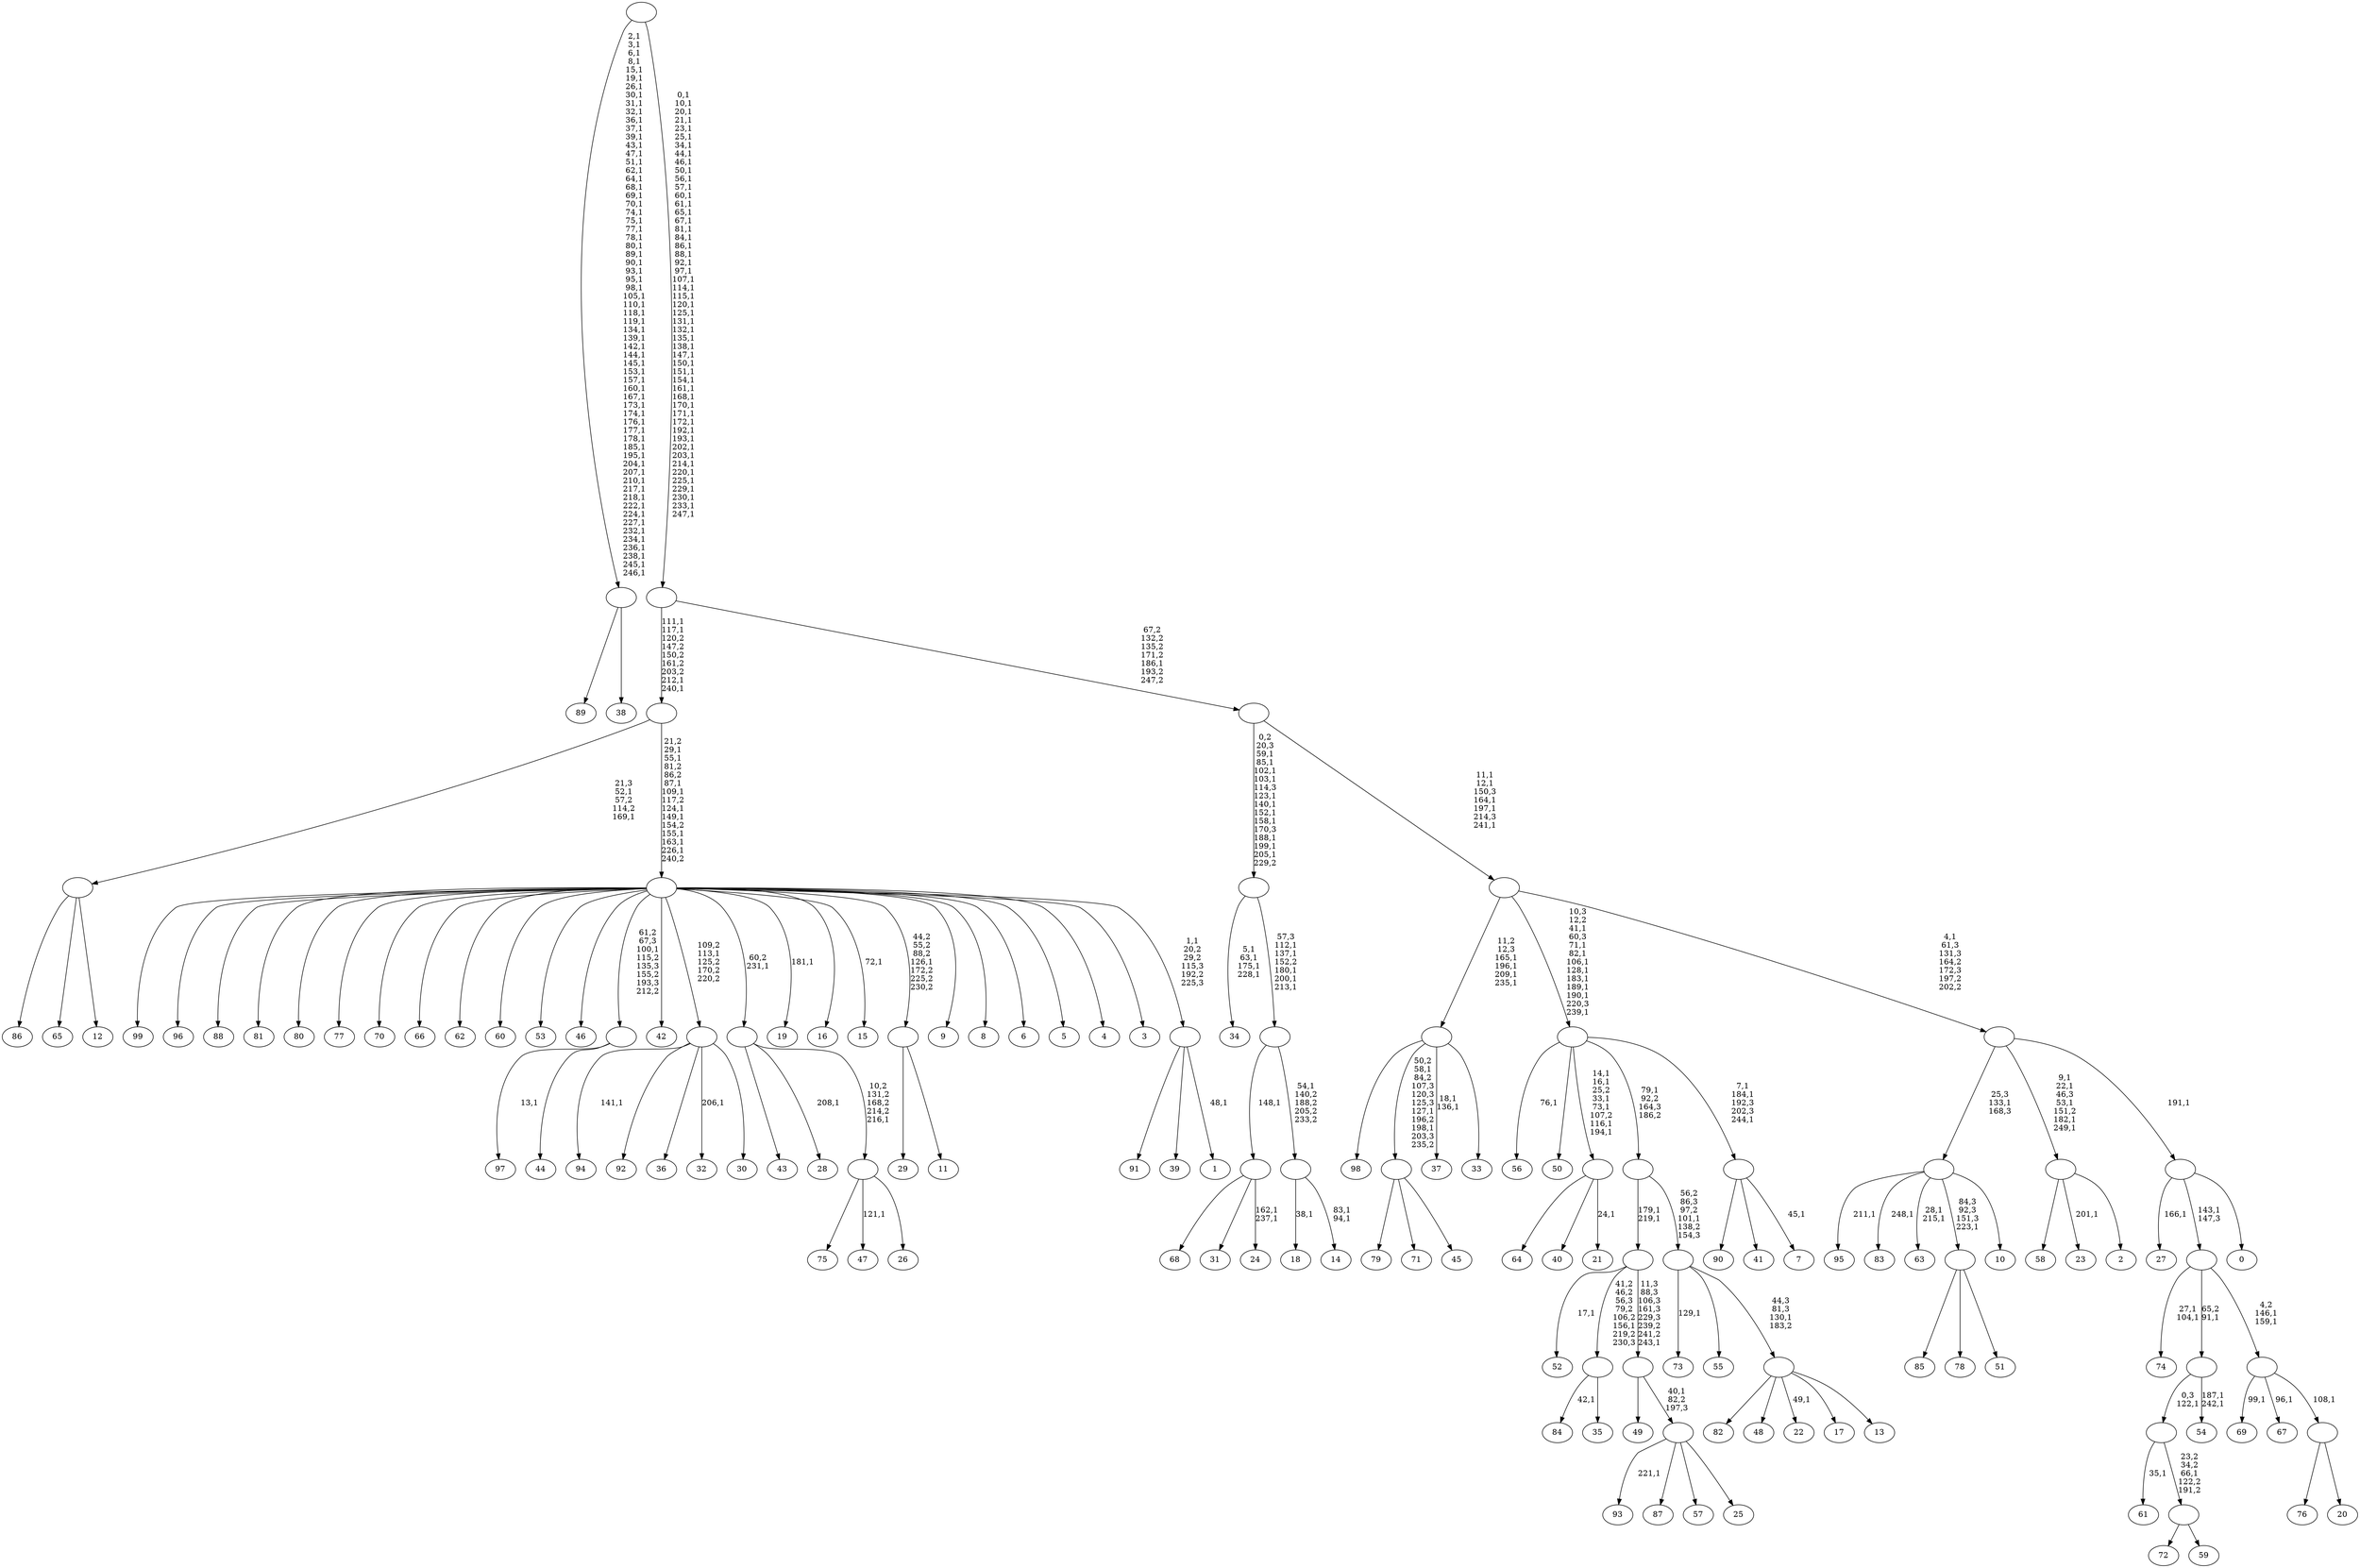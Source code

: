 digraph T {
	350 [label="99"]
	349 [label="98"]
	348 [label="97"]
	346 [label="96"]
	345 [label="95"]
	343 [label="94"]
	341 [label="93"]
	339 [label="92"]
	338 [label="91"]
	337 [label="90"]
	336 [label="89"]
	335 [label="88"]
	334 [label="87"]
	333 [label="86"]
	332 [label="85"]
	331 [label="84"]
	329 [label="83"]
	327 [label="82"]
	326 [label="81"]
	325 [label="80"]
	324 [label="79"]
	323 [label="78"]
	322 [label="77"]
	321 [label="76"]
	320 [label="75"]
	319 [label="74"]
	316 [label="73"]
	314 [label="72"]
	313 [label="71"]
	312 [label="70"]
	311 [label="69"]
	309 [label="68"]
	308 [label="67"]
	306 [label="66"]
	305 [label="65"]
	304 [label="64"]
	303 [label="63"]
	300 [label="62"]
	299 [label="61"]
	297 [label="60"]
	296 [label="59"]
	295 [label=""]
	294 [label=""]
	293 [label="58"]
	292 [label="57"]
	291 [label="56"]
	289 [label="55"]
	288 [label="54"]
	285 [label=""]
	284 [label="53"]
	283 [label="52"]
	281 [label="51"]
	280 [label=""]
	279 [label="50"]
	278 [label="49"]
	277 [label="48"]
	276 [label="47"]
	274 [label="46"]
	273 [label="45"]
	272 [label=""]
	269 [label="44"]
	268 [label=""]
	267 [label="43"]
	266 [label="42"]
	265 [label="41"]
	264 [label="40"]
	263 [label="39"]
	262 [label="38"]
	261 [label=""]
	196 [label="37"]
	193 [label="36"]
	192 [label="35"]
	191 [label=""]
	190 [label="34"]
	185 [label="33"]
	184 [label=""]
	180 [label="32"]
	178 [label="31"]
	177 [label="30"]
	176 [label=""]
	175 [label="29"]
	174 [label="28"]
	172 [label="27"]
	170 [label="26"]
	169 [label=""]
	168 [label=""]
	167 [label="25"]
	166 [label=""]
	165 [label=""]
	164 [label=""]
	162 [label="24"]
	159 [label=""]
	158 [label="23"]
	156 [label="22"]
	154 [label="21"]
	152 [label=""]
	146 [label="20"]
	145 [label=""]
	144 [label=""]
	142 [label=""]
	141 [label="19"]
	139 [label="18"]
	137 [label="17"]
	136 [label="16"]
	135 [label="15"]
	133 [label="14"]
	130 [label=""]
	129 [label=""]
	124 [label=""]
	113 [label="13"]
	112 [label=""]
	111 [label=""]
	110 [label=""]
	109 [label="12"]
	108 [label=""]
	106 [label="11"]
	105 [label=""]
	104 [label="10"]
	103 [label=""]
	102 [label="9"]
	101 [label="8"]
	100 [label="7"]
	98 [label=""]
	95 [label=""]
	86 [label="6"]
	85 [label="5"]
	84 [label="4"]
	83 [label="3"]
	82 [label="2"]
	81 [label=""]
	76 [label="1"]
	74 [label=""]
	73 [label=""]
	64 [label=""]
	60 [label="0"]
	59 [label=""]
	58 [label=""]
	57 [label=""]
	52 [label=""]
	51 [label=""]
	0 [label=""]
	295 -> 314 [label=""]
	295 -> 296 [label=""]
	294 -> 299 [label="35,1"]
	294 -> 295 [label="23,2\n34,2\n66,1\n122,2\n191,2"]
	285 -> 288 [label="187,1\n242,1"]
	285 -> 294 [label="0,3\n122,1"]
	280 -> 332 [label=""]
	280 -> 323 [label=""]
	280 -> 281 [label=""]
	272 -> 324 [label=""]
	272 -> 313 [label=""]
	272 -> 273 [label=""]
	268 -> 348 [label="13,1"]
	268 -> 269 [label=""]
	261 -> 336 [label=""]
	261 -> 262 [label=""]
	191 -> 331 [label="42,1"]
	191 -> 192 [label=""]
	184 -> 196 [label="18,1\n136,1"]
	184 -> 272 [label="50,2\n58,1\n84,2\n107,3\n120,3\n125,3\n127,1\n196,2\n198,1\n203,3\n235,2"]
	184 -> 349 [label=""]
	184 -> 185 [label=""]
	176 -> 180 [label="206,1"]
	176 -> 343 [label="141,1"]
	176 -> 339 [label=""]
	176 -> 193 [label=""]
	176 -> 177 [label=""]
	169 -> 276 [label="121,1"]
	169 -> 320 [label=""]
	169 -> 170 [label=""]
	168 -> 174 [label="208,1"]
	168 -> 267 [label=""]
	168 -> 169 [label="10,2\n131,2\n168,2\n214,2\n216,1"]
	166 -> 341 [label="221,1"]
	166 -> 334 [label=""]
	166 -> 292 [label=""]
	166 -> 167 [label=""]
	165 -> 278 [label=""]
	165 -> 166 [label="40,1\n82,2\n197,3"]
	164 -> 283 [label="17,1"]
	164 -> 191 [label="41,2\n46,2\n56,3\n79,2\n106,2\n156,1\n219,2\n230,3"]
	164 -> 165 [label="11,3\n88,3\n106,3\n161,3\n229,3\n239,2\n241,2\n243,1"]
	159 -> 162 [label="162,1\n237,1"]
	159 -> 309 [label=""]
	159 -> 178 [label=""]
	152 -> 154 [label="24,1"]
	152 -> 304 [label=""]
	152 -> 264 [label=""]
	145 -> 321 [label=""]
	145 -> 146 [label=""]
	144 -> 308 [label="96,1"]
	144 -> 311 [label="99,1"]
	144 -> 145 [label="108,1"]
	142 -> 144 [label="4,2\n146,1\n159,1"]
	142 -> 319 [label="27,1\n104,1"]
	142 -> 285 [label="65,2\n91,1"]
	130 -> 133 [label="83,1\n94,1"]
	130 -> 139 [label="38,1"]
	129 -> 159 [label="148,1"]
	129 -> 130 [label="54,1\n140,2\n188,2\n205,2\n233,2"]
	124 -> 129 [label="57,3\n112,1\n137,1\n152,2\n180,1\n200,1\n213,1"]
	124 -> 190 [label="5,1\n63,1\n175,1\n228,1"]
	112 -> 156 [label="49,1"]
	112 -> 327 [label=""]
	112 -> 277 [label=""]
	112 -> 137 [label=""]
	112 -> 113 [label=""]
	111 -> 316 [label="129,1"]
	111 -> 289 [label=""]
	111 -> 112 [label="44,3\n81,3\n130,1\n183,2"]
	110 -> 164 [label="179,1\n219,1"]
	110 -> 111 [label="56,2\n86,3\n97,2\n101,1\n138,2\n154,3"]
	108 -> 333 [label=""]
	108 -> 305 [label=""]
	108 -> 109 [label=""]
	105 -> 175 [label=""]
	105 -> 106 [label=""]
	103 -> 303 [label="28,1\n215,1"]
	103 -> 329 [label="248,1"]
	103 -> 345 [label="211,1"]
	103 -> 280 [label="84,3\n92,3\n151,3\n223,1"]
	103 -> 104 [label=""]
	98 -> 100 [label="45,1"]
	98 -> 337 [label=""]
	98 -> 265 [label=""]
	95 -> 98 [label="7,1\n184,1\n192,3\n202,3\n244,1"]
	95 -> 152 [label="14,1\n16,1\n25,2\n33,1\n73,1\n107,2\n116,1\n194,1"]
	95 -> 291 [label="76,1"]
	95 -> 279 [label=""]
	95 -> 110 [label="79,1\n92,2\n164,3\n186,2"]
	81 -> 158 [label="201,1"]
	81 -> 293 [label=""]
	81 -> 82 [label=""]
	74 -> 76 [label="48,1"]
	74 -> 338 [label=""]
	74 -> 263 [label=""]
	73 -> 135 [label="72,1"]
	73 -> 141 [label="181,1"]
	73 -> 350 [label=""]
	73 -> 346 [label=""]
	73 -> 335 [label=""]
	73 -> 326 [label=""]
	73 -> 325 [label=""]
	73 -> 322 [label=""]
	73 -> 312 [label=""]
	73 -> 306 [label=""]
	73 -> 300 [label=""]
	73 -> 297 [label=""]
	73 -> 284 [label=""]
	73 -> 274 [label=""]
	73 -> 268 [label="61,2\n67,3\n100,1\n115,2\n135,3\n155,2\n193,3\n212,2"]
	73 -> 266 [label=""]
	73 -> 176 [label="109,2\n113,1\n125,2\n170,2\n220,2"]
	73 -> 168 [label="60,2\n231,1"]
	73 -> 136 [label=""]
	73 -> 105 [label="44,2\n55,2\n88,2\n126,1\n172,2\n225,2\n230,2"]
	73 -> 102 [label=""]
	73 -> 101 [label=""]
	73 -> 86 [label=""]
	73 -> 85 [label=""]
	73 -> 84 [label=""]
	73 -> 83 [label=""]
	73 -> 74 [label="1,1\n20,2\n29,2\n115,3\n192,2\n225,3"]
	64 -> 73 [label="21,2\n29,1\n55,1\n81,2\n86,2\n87,1\n109,1\n117,2\n124,1\n149,1\n154,2\n155,1\n163,1\n226,1\n240,2"]
	64 -> 108 [label="21,3\n52,1\n57,2\n114,2\n169,1"]
	59 -> 172 [label="166,1"]
	59 -> 142 [label="143,1\n147,3"]
	59 -> 60 [label=""]
	58 -> 81 [label="9,1\n22,1\n46,3\n53,1\n151,2\n182,1\n249,1"]
	58 -> 103 [label="25,3\n133,1\n168,3"]
	58 -> 59 [label="191,1"]
	57 -> 95 [label="10,3\n12,2\n41,1\n60,3\n71,1\n82,1\n106,1\n128,1\n183,1\n189,1\n190,1\n220,3\n239,1"]
	57 -> 184 [label="11,2\n12,3\n165,1\n196,1\n209,1\n235,1"]
	57 -> 58 [label="4,1\n61,3\n131,3\n164,2\n172,3\n197,2\n202,2"]
	52 -> 57 [label="11,1\n12,1\n150,3\n164,1\n197,1\n214,3\n241,1"]
	52 -> 124 [label="0,2\n20,3\n59,1\n85,1\n102,1\n103,1\n114,3\n123,1\n140,1\n152,1\n158,1\n170,3\n188,1\n199,1\n205,1\n229,2"]
	51 -> 64 [label="111,1\n117,1\n120,2\n147,2\n150,2\n161,2\n203,2\n212,1\n240,1"]
	51 -> 52 [label="67,2\n132,2\n135,2\n171,2\n186,1\n193,2\n247,2"]
	0 -> 51 [label="0,1\n10,1\n20,1\n21,1\n23,1\n25,1\n34,1\n44,1\n46,1\n50,1\n56,1\n57,1\n60,1\n61,1\n65,1\n67,1\n81,1\n84,1\n86,1\n88,1\n92,1\n97,1\n107,1\n114,1\n115,1\n120,1\n125,1\n131,1\n132,1\n135,1\n138,1\n147,1\n150,1\n151,1\n154,1\n161,1\n168,1\n170,1\n171,1\n172,1\n192,1\n193,1\n202,1\n203,1\n214,1\n220,1\n225,1\n229,1\n230,1\n233,1\n247,1"]
	0 -> 261 [label="2,1\n3,1\n6,1\n8,1\n15,1\n19,1\n26,1\n30,1\n31,1\n32,1\n36,1\n37,1\n39,1\n43,1\n47,1\n51,1\n62,1\n64,1\n68,1\n69,1\n70,1\n74,1\n75,1\n77,1\n78,1\n80,1\n89,1\n90,1\n93,1\n95,1\n98,1\n105,1\n110,1\n118,1\n119,1\n134,1\n139,1\n142,1\n144,1\n145,1\n153,1\n157,1\n160,1\n167,1\n173,1\n174,1\n176,1\n177,1\n178,1\n185,1\n195,1\n204,1\n207,1\n210,1\n217,1\n218,1\n222,1\n224,1\n227,1\n232,1\n234,1\n236,1\n238,1\n245,1\n246,1"]
}
